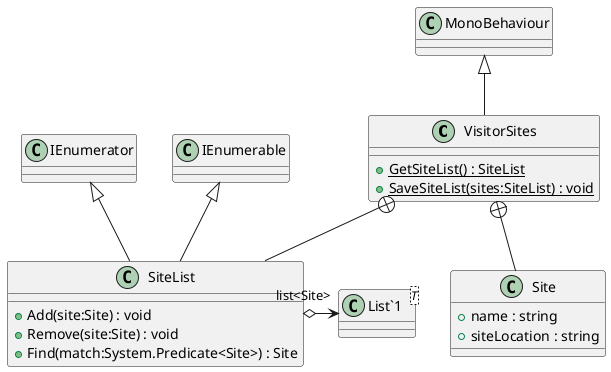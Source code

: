 @startuml
class VisitorSites {
    + {static} GetSiteList() : SiteList
    + {static} SaveSiteList(sites:SiteList) : void
}
class Site {
    + name : string
    + siteLocation : string
}
class SiteList {
    + Add(site:Site) : void
    + Remove(site:Site) : void
    + Find(match:System.Predicate<Site>) : Site
}
class "List`1"<T> {
}
MonoBehaviour <|-- VisitorSites
VisitorSites +-- Site
VisitorSites +-- SiteList
IEnumerator <|-- SiteList
IEnumerable <|-- SiteList
SiteList o-> "list<Site>" "List`1"
@enduml
